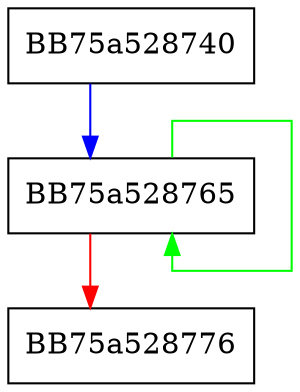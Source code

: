 digraph SSE_xorp {
  node [shape="box"];
  graph [splines=ortho];
  BB75a528740 -> BB75a528765 [color="blue"];
  BB75a528765 -> BB75a528765 [color="green"];
  BB75a528765 -> BB75a528776 [color="red"];
}